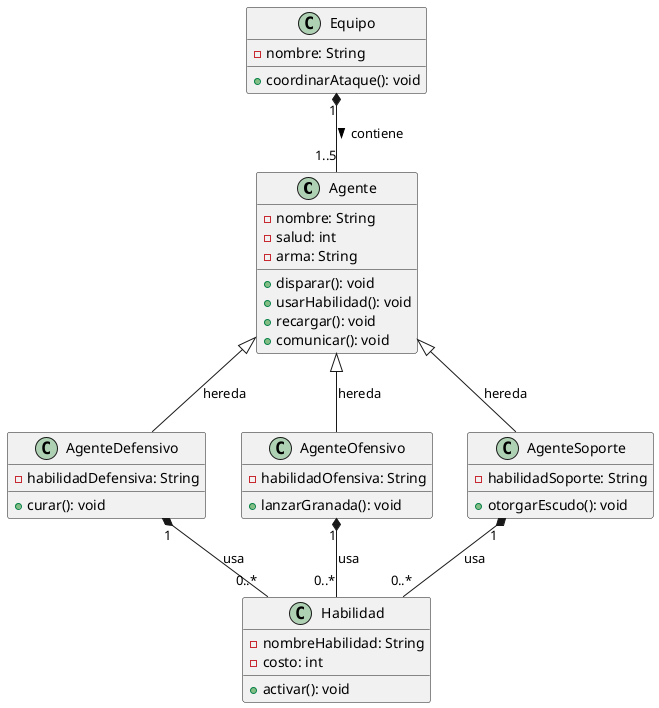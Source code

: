 @startuml
class Agente {
  - nombre: String
  - salud: int
  - arma: String
  + disparar(): void
  + usarHabilidad(): void
  + recargar(): void
  + comunicar(): void
}

class AgenteDefensivo {
  - habilidadDefensiva: String
  + curar(): void
}

class AgenteOfensivo {
  - habilidadOfensiva: String
  + lanzarGranada(): void
}

class AgenteSoporte {
  - habilidadSoporte: String
  + otorgarEscudo(): void
}

class Habilidad {
  - nombreHabilidad: String
  - costo: int
  + activar(): void
}

class Equipo {
  - nombre: String
  + coordinarAtaque(): void
}

Agente <|-- AgenteDefensivo : hereda
Agente <|-- AgenteOfensivo : hereda
Agente <|-- AgenteSoporte : hereda

AgenteOfensivo "1" *-- "0..*" Habilidad : usa
AgenteDefensivo "1" *-- "0..*" Habilidad : usa
AgenteSoporte    "1" *-- "0..*" Habilidad : usa

Equipo "1" *-- "1..5" Agente : contiene >

@enduml
